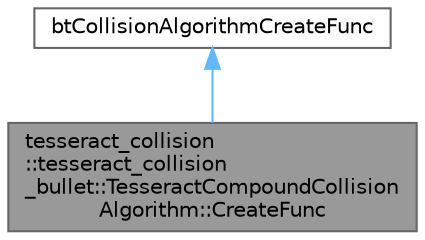 digraph "tesseract_collision::tesseract_collision_bullet::TesseractCompoundCollisionAlgorithm::CreateFunc"
{
 // LATEX_PDF_SIZE
  bgcolor="transparent";
  edge [fontname=Helvetica,fontsize=10,labelfontname=Helvetica,labelfontsize=10];
  node [fontname=Helvetica,fontsize=10,shape=box,height=0.2,width=0.4];
  Node1 [label="tesseract_collision\l::tesseract_collision\l_bullet::TesseractCompoundCollision\lAlgorithm::CreateFunc",height=0.2,width=0.4,color="gray40", fillcolor="grey60", style="filled", fontcolor="black",tooltip=" "];
  Node2 -> Node1 [dir="back",color="steelblue1",style="solid"];
  Node2 [label="btCollisionAlgorithmCreateFunc",height=0.2,width=0.4,color="gray40", fillcolor="white", style="filled",tooltip=" "];
}
